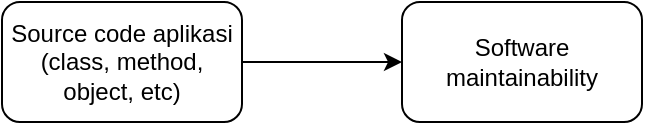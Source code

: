 <mxfile version="20.8.13" type="device"><diagram name="Page-1" id="3LemjEUdXTgx3goG1_w9"><mxGraphModel dx="993" dy="578" grid="1" gridSize="10" guides="1" tooltips="1" connect="1" arrows="1" fold="1" page="1" pageScale="1" pageWidth="850" pageHeight="1100" math="0" shadow="0"><root><mxCell id="0"/><mxCell id="1" parent="0"/><mxCell id="hSlq3R6-fbjcwGtjoH3u-51" style="edgeStyle=orthogonalEdgeStyle;rounded=0;orthogonalLoop=1;jettySize=auto;html=1;entryX=0;entryY=0.5;entryDx=0;entryDy=0;" edge="1" parent="1" source="hSlq3R6-fbjcwGtjoH3u-48" target="hSlq3R6-fbjcwGtjoH3u-49"><mxGeometry relative="1" as="geometry"/></mxCell><mxCell id="hSlq3R6-fbjcwGtjoH3u-48" value="Source code aplikasi (class, method, object, etc)" style="rounded=1;whiteSpace=wrap;html=1;" vertex="1" parent="1"><mxGeometry x="130" y="450" width="120" height="60" as="geometry"/></mxCell><mxCell id="hSlq3R6-fbjcwGtjoH3u-49" value="Software maintainability" style="rounded=1;whiteSpace=wrap;html=1;" vertex="1" parent="1"><mxGeometry x="330" y="450" width="120" height="60" as="geometry"/></mxCell></root></mxGraphModel></diagram></mxfile>